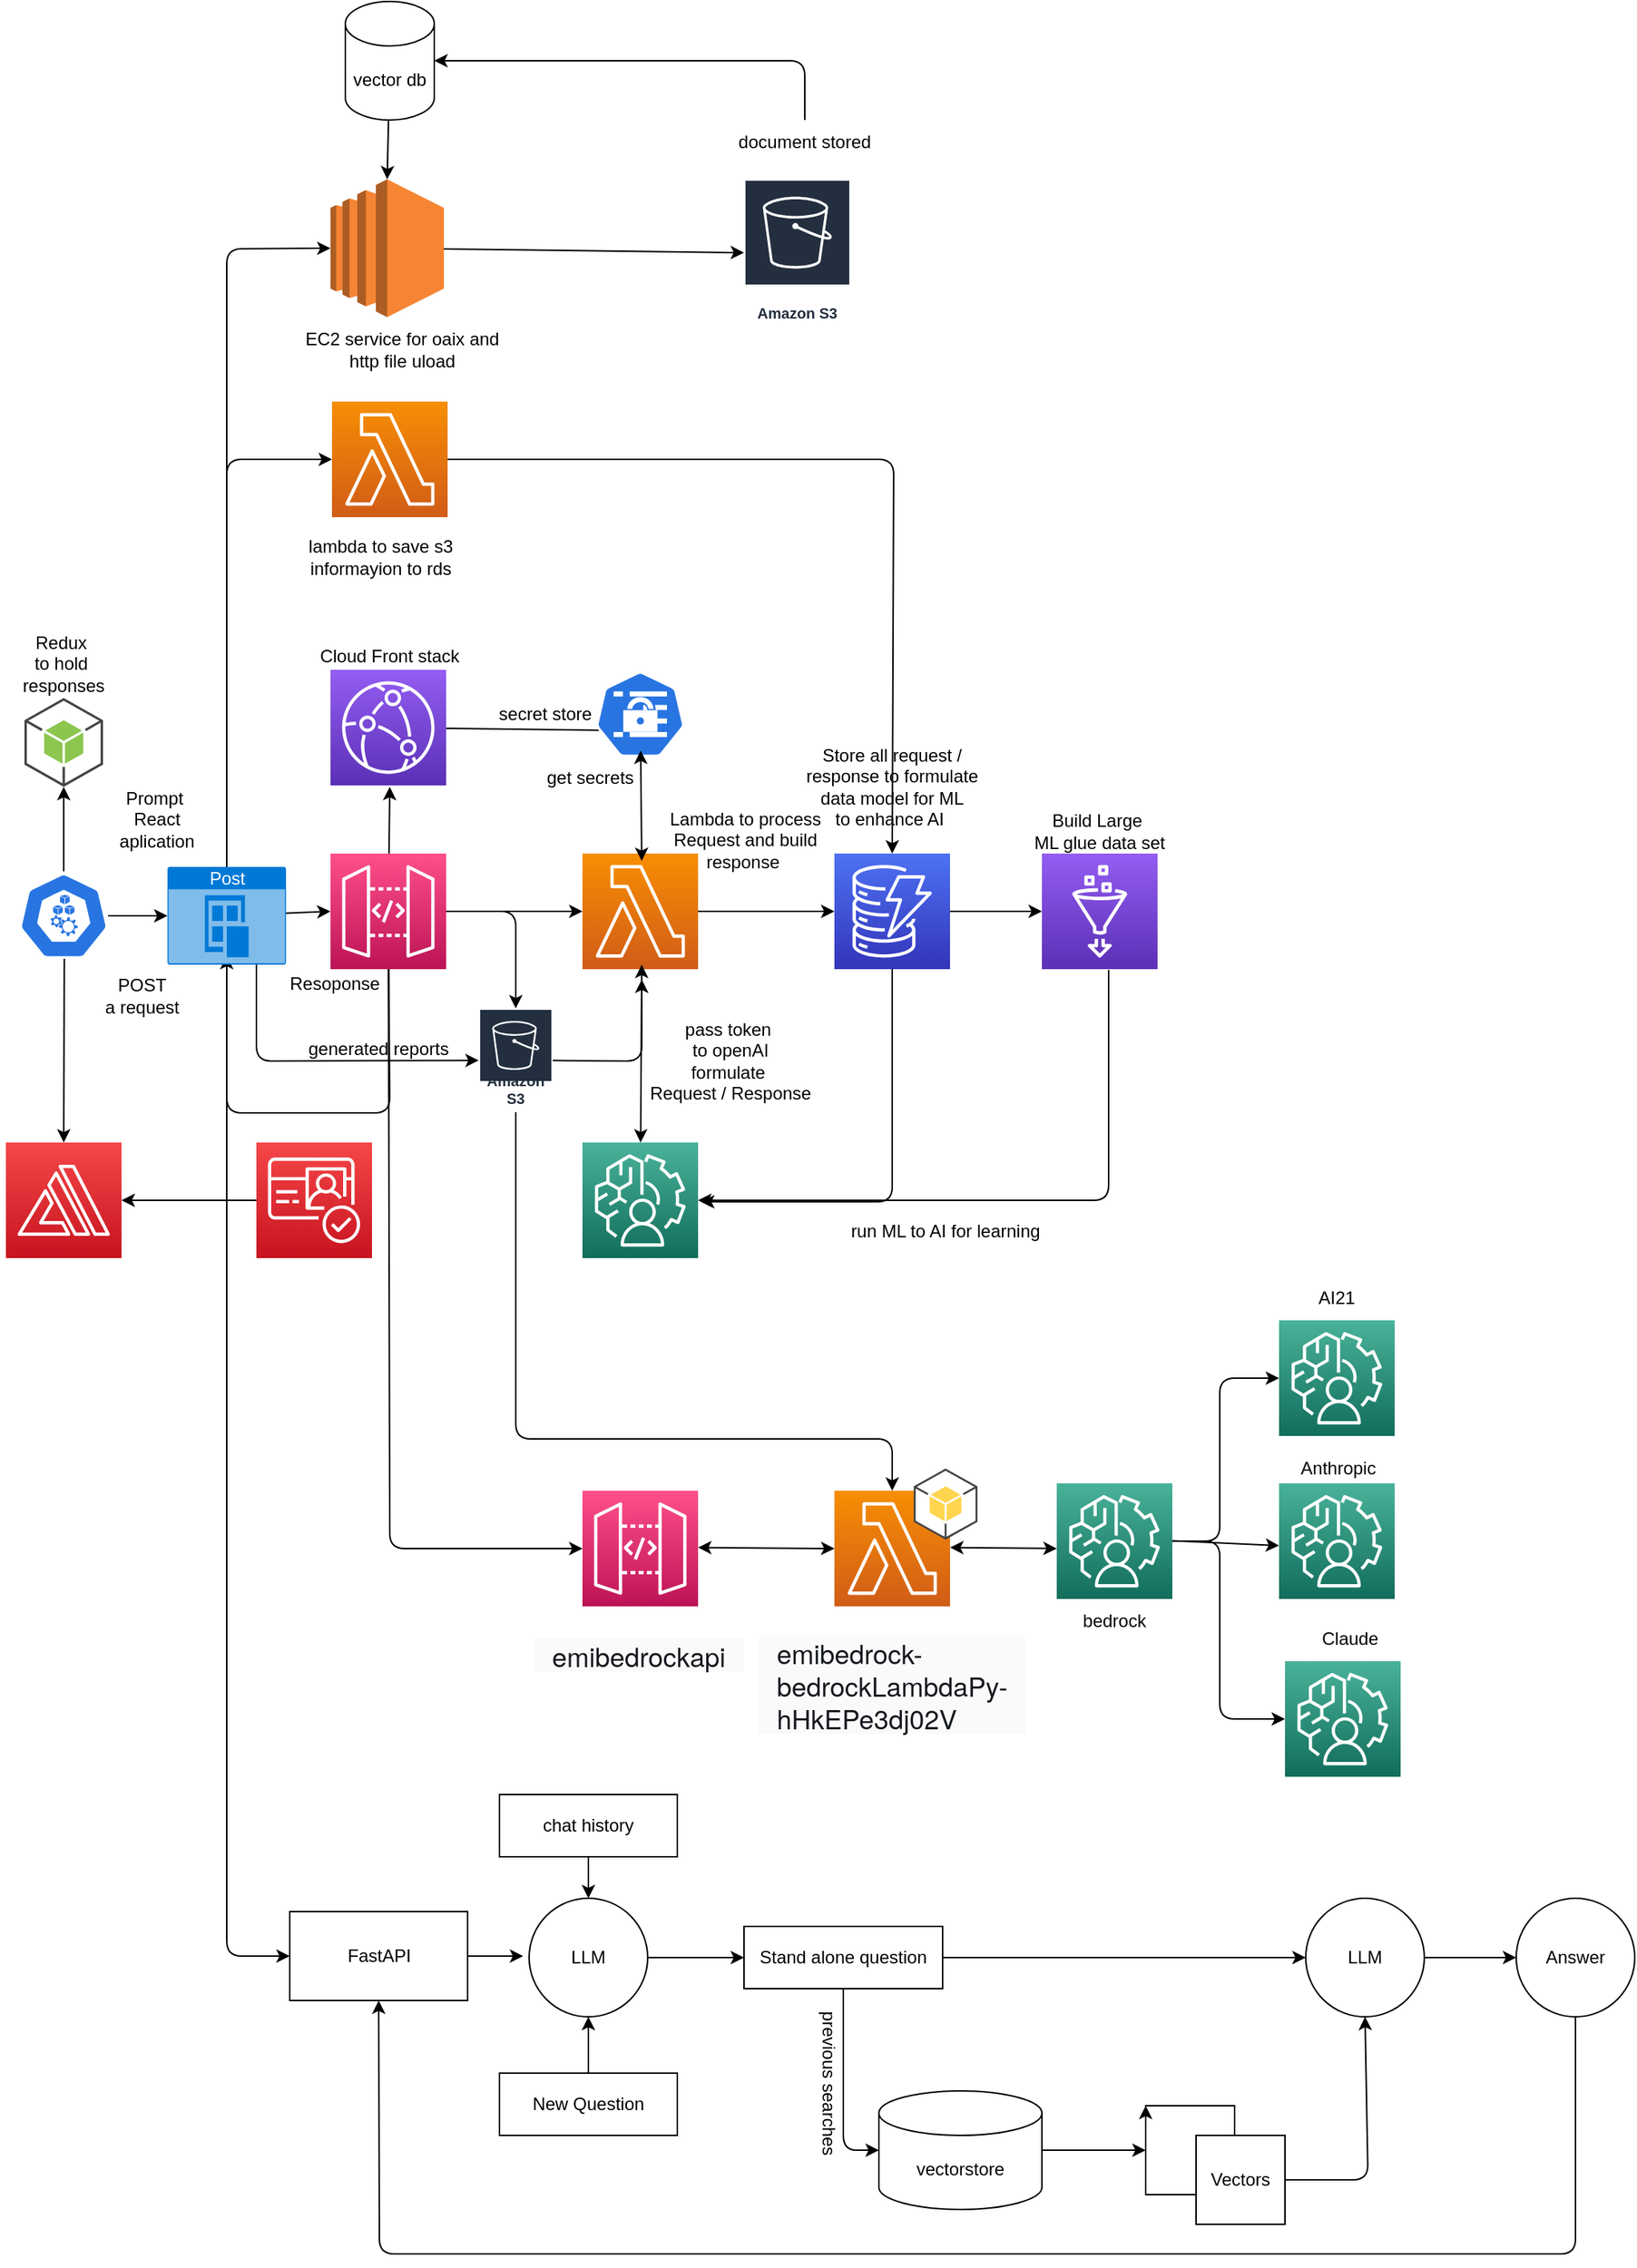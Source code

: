 <mxfile>
    <diagram id="dIPoJbyyjmNyXbtAK6QS" name="Page-1">
        <mxGraphModel dx="2718" dy="2522" grid="1" gridSize="10" guides="1" tooltips="1" connect="1" arrows="1" fold="1" page="1" pageScale="1" pageWidth="827" pageHeight="1169" math="0" shadow="0">
            <root>
                <mxCell id="0"/>
                <mxCell id="1" parent="0"/>
                <mxCell id="8" style="edgeStyle=none;html=1;" parent="1" source="2" target="7" edge="1">
                    <mxGeometry relative="1" as="geometry"/>
                </mxCell>
                <mxCell id="15" style="edgeStyle=none;html=1;" parent="1" source="2" target="14" edge="1">
                    <mxGeometry relative="1" as="geometry"/>
                </mxCell>
                <mxCell id="47" style="edgeStyle=none;html=1;" parent="1" edge="1">
                    <mxGeometry relative="1" as="geometry">
                        <mxPoint x="50.385" y="224" as="sourcePoint"/>
                        <mxPoint x="50" y="350" as="targetPoint"/>
                    </mxGeometry>
                </mxCell>
                <mxCell id="2" value="" style="sketch=0;html=1;dashed=0;whitespace=wrap;fillColor=#2875E2;strokeColor=#ffffff;points=[[0.005,0.63,0],[0.1,0.2,0],[0.9,0.2,0],[0.5,0,0],[0.995,0.63,0],[0.72,0.99,0],[0.5,1,0],[0.28,0.99,0]];verticalLabelPosition=bottom;align=center;verticalAlign=top;shape=mxgraph.kubernetes.icon;prIcon=node" parent="1" vertex="1">
                    <mxGeometry x="20" y="167" width="60" height="60" as="geometry"/>
                </mxCell>
                <mxCell id="10" style="edgeStyle=none;html=1;entryX=0;entryY=0.5;entryDx=0;entryDy=0;entryPerimeter=0;" parent="1" source="3" target="4" edge="1">
                    <mxGeometry relative="1" as="geometry"/>
                </mxCell>
                <mxCell id="19" style="edgeStyle=none;html=1;entryX=0.5;entryY=0;entryDx=0;entryDy=0;" parent="1" source="3" edge="1">
                    <mxGeometry relative="1" as="geometry">
                        <mxPoint x="160" y="224" as="targetPoint"/>
                        <Array as="points">
                            <mxPoint x="270" y="330"/>
                            <mxPoint x="160" y="330"/>
                        </Array>
                    </mxGeometry>
                </mxCell>
                <mxCell id="31" style="edgeStyle=none;html=1;" parent="1" source="3" edge="1">
                    <mxGeometry relative="1" as="geometry">
                        <mxPoint x="270" y="110" as="targetPoint"/>
                    </mxGeometry>
                </mxCell>
                <mxCell id="52" style="edgeStyle=none;html=1;" parent="1" source="3" target="49" edge="1">
                    <mxGeometry relative="1" as="geometry">
                        <Array as="points">
                            <mxPoint x="355" y="194"/>
                        </Array>
                    </mxGeometry>
                </mxCell>
                <mxCell id="58" style="edgeStyle=none;html=1;entryX=0;entryY=0.5;entryDx=0;entryDy=0;entryPerimeter=0;" parent="1" source="3" target="57" edge="1">
                    <mxGeometry relative="1" as="geometry">
                        <Array as="points">
                            <mxPoint x="270" y="624"/>
                        </Array>
                    </mxGeometry>
                </mxCell>
                <mxCell id="3" value="" style="sketch=0;points=[[0,0,0],[0.25,0,0],[0.5,0,0],[0.75,0,0],[1,0,0],[0,1,0],[0.25,1,0],[0.5,1,0],[0.75,1,0],[1,1,0],[0,0.25,0],[0,0.5,0],[0,0.75,0],[1,0.25,0],[1,0.5,0],[1,0.75,0]];outlineConnect=0;fontColor=#232F3E;gradientColor=#FF4F8B;gradientDirection=north;fillColor=#BC1356;strokeColor=#ffffff;dashed=0;verticalLabelPosition=bottom;verticalAlign=top;align=center;html=1;fontSize=12;fontStyle=0;aspect=fixed;shape=mxgraph.aws4.resourceIcon;resIcon=mxgraph.aws4.api_gateway;" parent="1" vertex="1">
                    <mxGeometry x="230" y="155" width="78" height="78" as="geometry"/>
                </mxCell>
                <mxCell id="12" style="edgeStyle=none;html=1;" parent="1" source="4" target="6" edge="1">
                    <mxGeometry relative="1" as="geometry"/>
                </mxCell>
                <mxCell id="4" value="" style="sketch=0;points=[[0,0,0],[0.25,0,0],[0.5,0,0],[0.75,0,0],[1,0,0],[0,1,0],[0.25,1,0],[0.5,1,0],[0.75,1,0],[1,1,0],[0,0.25,0],[0,0.5,0],[0,0.75,0],[1,0.25,0],[1,0.5,0],[1,0.75,0]];outlineConnect=0;fontColor=#232F3E;gradientColor=#F78E04;gradientDirection=north;fillColor=#D05C17;strokeColor=#ffffff;dashed=0;verticalLabelPosition=bottom;verticalAlign=top;align=center;html=1;fontSize=12;fontStyle=0;aspect=fixed;shape=mxgraph.aws4.resourceIcon;resIcon=mxgraph.aws4.lambda;" parent="1" vertex="1">
                    <mxGeometry x="400" y="155" width="78" height="78" as="geometry"/>
                </mxCell>
                <mxCell id="5" value="" style="sketch=0;points=[[0,0,0],[0.25,0,0],[0.5,0,0],[0.75,0,0],[1,0,0],[0,1,0],[0.25,1,0],[0.5,1,0],[0.75,1,0],[1,1,0],[0,0.25,0],[0,0.5,0],[0,0.75,0],[1,0.25,0],[1,0.5,0],[1,0.75,0]];outlineConnect=0;fontColor=#232F3E;gradientColor=#4AB29A;gradientDirection=north;fillColor=#116D5B;strokeColor=#ffffff;dashed=0;verticalLabelPosition=bottom;verticalAlign=top;align=center;html=1;fontSize=12;fontStyle=0;aspect=fixed;shape=mxgraph.aws4.resourceIcon;resIcon=mxgraph.aws4.augmented_ai;" parent="1" vertex="1">
                    <mxGeometry x="400" y="350" width="78" height="78" as="geometry"/>
                </mxCell>
                <mxCell id="25" style="edgeStyle=none;html=1;entryX=0;entryY=0.5;entryDx=0;entryDy=0;entryPerimeter=0;" parent="1" source="6" target="24" edge="1">
                    <mxGeometry relative="1" as="geometry"/>
                </mxCell>
                <mxCell id="48" style="edgeStyle=none;html=1;" parent="1" source="6" edge="1">
                    <mxGeometry relative="1" as="geometry">
                        <mxPoint x="480" y="390" as="targetPoint"/>
                        <Array as="points">
                            <mxPoint x="609" y="390"/>
                        </Array>
                    </mxGeometry>
                </mxCell>
                <mxCell id="6" value="" style="sketch=0;points=[[0,0,0],[0.25,0,0],[0.5,0,0],[0.75,0,0],[1,0,0],[0,1,0],[0.25,1,0],[0.5,1,0],[0.75,1,0],[1,1,0],[0,0.25,0],[0,0.5,0],[0,0.75,0],[1,0.25,0],[1,0.5,0],[1,0.75,0]];outlineConnect=0;fontColor=#232F3E;gradientColor=#4D72F3;gradientDirection=north;fillColor=#3334B9;strokeColor=#ffffff;dashed=0;verticalLabelPosition=bottom;verticalAlign=top;align=center;html=1;fontSize=12;fontStyle=0;aspect=fixed;shape=mxgraph.aws4.resourceIcon;resIcon=mxgraph.aws4.dynamodb;" parent="1" vertex="1">
                    <mxGeometry x="570" y="155" width="78" height="78" as="geometry"/>
                </mxCell>
                <mxCell id="9" style="edgeStyle=none;html=1;entryX=0;entryY=0.5;entryDx=0;entryDy=0;entryPerimeter=0;" parent="1" source="7" target="3" edge="1">
                    <mxGeometry relative="1" as="geometry"/>
                </mxCell>
                <mxCell id="51" style="edgeStyle=none;html=1;exitX=0.75;exitY=1;exitDx=0;exitDy=0;exitPerimeter=0;" parent="1" source="7" target="49" edge="1">
                    <mxGeometry relative="1" as="geometry">
                        <Array as="points">
                            <mxPoint x="180" y="295"/>
                        </Array>
                    </mxGeometry>
                </mxCell>
                <mxCell id="106" style="edgeStyle=none;html=1;entryX=0;entryY=0.5;entryDx=0;entryDy=0;" parent="1" source="7" target="105" edge="1">
                    <mxGeometry relative="1" as="geometry">
                        <Array as="points">
                            <mxPoint x="160" y="899"/>
                        </Array>
                    </mxGeometry>
                </mxCell>
                <mxCell id="113" style="edgeStyle=none;html=1;entryX=0;entryY=0.5;entryDx=0;entryDy=0;entryPerimeter=0;" edge="1" parent="1" source="7" target="112">
                    <mxGeometry relative="1" as="geometry">
                        <Array as="points">
                            <mxPoint x="160" y="-111"/>
                        </Array>
                    </mxGeometry>
                </mxCell>
                <mxCell id="115" style="edgeStyle=none;html=1;entryX=0;entryY=0.5;entryDx=0;entryDy=0;entryPerimeter=0;" edge="1" parent="1" source="7" target="111">
                    <mxGeometry relative="1" as="geometry">
                        <Array as="points">
                            <mxPoint x="160" y="-253"/>
                        </Array>
                    </mxGeometry>
                </mxCell>
                <mxCell id="7" value="Post" style="html=1;strokeColor=none;fillColor=#0079D6;labelPosition=center;verticalLabelPosition=middle;verticalAlign=top;align=center;fontSize=12;outlineConnect=0;spacingTop=-6;fontColor=#FFFFFF;sketch=0;shape=mxgraph.sitemap.post;" parent="1" vertex="1">
                    <mxGeometry x="120" y="164" width="80" height="66" as="geometry"/>
                </mxCell>
                <mxCell id="13" value="" style="endArrow=classic;startArrow=classic;html=1;" parent="1" source="5" edge="1">
                    <mxGeometry width="50" height="50" relative="1" as="geometry">
                        <mxPoint x="390" y="280" as="sourcePoint"/>
                        <mxPoint x="440" y="230" as="targetPoint"/>
                    </mxGeometry>
                </mxCell>
                <mxCell id="14" value="" style="outlineConnect=0;dashed=0;verticalLabelPosition=bottom;verticalAlign=top;align=center;html=1;shape=mxgraph.aws3.android;fillColor=#8CC64F;gradientColor=none;" parent="1" vertex="1">
                    <mxGeometry x="23.5" y="50" width="53" height="60" as="geometry"/>
                </mxCell>
                <mxCell id="16" value="Prompt&amp;nbsp;&lt;br&gt;React aplication&lt;br&gt;" style="text;html=1;strokeColor=none;fillColor=none;align=center;verticalAlign=middle;whiteSpace=wrap;rounded=0;" parent="1" vertex="1">
                    <mxGeometry x="70" y="108" width="86" height="47" as="geometry"/>
                </mxCell>
                <mxCell id="17" value="Redux&amp;nbsp;&lt;br&gt;to hold&amp;nbsp;&lt;br&gt;responses" style="text;html=1;strokeColor=none;fillColor=none;align=center;verticalAlign=middle;whiteSpace=wrap;rounded=0;" parent="1" vertex="1">
                    <mxGeometry x="7" y="3" width="86" height="47" as="geometry"/>
                </mxCell>
                <mxCell id="20" value="Resoponse" style="text;html=1;strokeColor=none;fillColor=none;align=center;verticalAlign=middle;whiteSpace=wrap;rounded=0;" parent="1" vertex="1">
                    <mxGeometry x="190" y="219" width="86" height="47" as="geometry"/>
                </mxCell>
                <mxCell id="21" value="Lambda to process Request and build response&amp;nbsp;" style="text;html=1;strokeColor=none;fillColor=none;align=center;verticalAlign=middle;whiteSpace=wrap;rounded=0;" parent="1" vertex="1">
                    <mxGeometry x="450" y="122" width="120" height="47" as="geometry"/>
                </mxCell>
                <mxCell id="22" value="pass token&amp;nbsp;&lt;br&gt;to openAI&lt;br&gt;formulate&amp;nbsp;&lt;br&gt;Request / Response" style="text;html=1;strokeColor=none;fillColor=none;align=center;verticalAlign=middle;whiteSpace=wrap;rounded=0;" parent="1" vertex="1">
                    <mxGeometry x="440" y="271" width="120" height="47" as="geometry"/>
                </mxCell>
                <mxCell id="23" value="Store all request / response to formulate data model for ML&lt;br&gt;to enhance AI&amp;nbsp;" style="text;html=1;strokeColor=none;fillColor=none;align=center;verticalAlign=middle;whiteSpace=wrap;rounded=0;" parent="1" vertex="1">
                    <mxGeometry x="544" y="80" width="130" height="60" as="geometry"/>
                </mxCell>
                <mxCell id="24" value="" style="sketch=0;points=[[0,0,0],[0.25,0,0],[0.5,0,0],[0.75,0,0],[1,0,0],[0,1,0],[0.25,1,0],[0.5,1,0],[0.75,1,0],[1,1,0],[0,0.25,0],[0,0.5,0],[0,0.75,0],[1,0.25,0],[1,0.5,0],[1,0.75,0]];outlineConnect=0;fontColor=#232F3E;gradientColor=#945DF2;gradientDirection=north;fillColor=#5A30B5;strokeColor=#ffffff;dashed=0;verticalLabelPosition=bottom;verticalAlign=top;align=center;html=1;fontSize=12;fontStyle=0;aspect=fixed;shape=mxgraph.aws4.resourceIcon;resIcon=mxgraph.aws4.glue;" parent="1" vertex="1">
                    <mxGeometry x="710" y="155" width="78" height="78" as="geometry"/>
                </mxCell>
                <mxCell id="27" style="edgeStyle=none;html=1;entryX=1;entryY=0.5;entryDx=0;entryDy=0;entryPerimeter=0;exitX=0.5;exitY=0;exitDx=0;exitDy=0;" parent="1" target="5" edge="1">
                    <mxGeometry relative="1" as="geometry">
                        <mxPoint x="755" y="233.5" as="sourcePoint"/>
                        <Array as="points">
                            <mxPoint x="755" y="389"/>
                        </Array>
                    </mxGeometry>
                </mxCell>
                <mxCell id="28" value="run ML to AI for learning" style="text;html=1;strokeColor=none;fillColor=none;align=center;verticalAlign=middle;whiteSpace=wrap;rounded=0;" parent="1" vertex="1">
                    <mxGeometry x="580" y="380" width="130" height="60" as="geometry"/>
                </mxCell>
                <mxCell id="38" style="edgeStyle=none;html=1;entryX=0.25;entryY=0.683;entryDx=0;entryDy=0;entryPerimeter=0;" parent="1" source="30" target="36" edge="1">
                    <mxGeometry relative="1" as="geometry"/>
                </mxCell>
                <mxCell id="30" value="" style="sketch=0;points=[[0,0,0],[0.25,0,0],[0.5,0,0],[0.75,0,0],[1,0,0],[0,1,0],[0.25,1,0],[0.5,1,0],[0.75,1,0],[1,1,0],[0,0.25,0],[0,0.5,0],[0,0.75,0],[1,0.25,0],[1,0.5,0],[1,0.75,0]];outlineConnect=0;fontColor=#232F3E;gradientColor=#945DF2;gradientDirection=north;fillColor=#5A30B5;strokeColor=#ffffff;dashed=0;verticalLabelPosition=bottom;verticalAlign=top;align=center;html=1;fontSize=12;fontStyle=0;aspect=fixed;shape=mxgraph.aws4.resourceIcon;resIcon=mxgraph.aws4.cloudfront;" parent="1" vertex="1">
                    <mxGeometry x="230" y="31" width="78" height="78" as="geometry"/>
                </mxCell>
                <mxCell id="32" value="Cloud Front stack" style="text;html=1;strokeColor=none;fillColor=none;align=center;verticalAlign=middle;whiteSpace=wrap;rounded=0;" parent="1" vertex="1">
                    <mxGeometry x="201" y="-2" width="138" height="47" as="geometry"/>
                </mxCell>
                <mxCell id="33" value="POST&lt;br&gt;a request&lt;br&gt;" style="text;html=1;strokeColor=none;fillColor=none;align=center;verticalAlign=middle;whiteSpace=wrap;rounded=0;" parent="1" vertex="1">
                    <mxGeometry x="60" y="227" width="86" height="47" as="geometry"/>
                </mxCell>
                <mxCell id="34" value="Build Large&amp;nbsp;&lt;br&gt;ML glue data set" style="text;html=1;strokeColor=none;fillColor=none;align=center;verticalAlign=middle;whiteSpace=wrap;rounded=0;" parent="1" vertex="1">
                    <mxGeometry x="684" y="110" width="130" height="60" as="geometry"/>
                </mxCell>
                <mxCell id="36" value="" style="sketch=0;html=1;dashed=0;whitespace=wrap;fillColor=#2875E2;strokeColor=#ffffff;points=[[0.005,0.63,0],[0.1,0.2,0],[0.9,0.2,0],[0.5,0,0],[0.995,0.63,0],[0.72,0.99,0],[0.5,1,0],[0.28,0.99,0]];verticalLabelPosition=bottom;align=center;verticalAlign=top;shape=mxgraph.kubernetes.icon;prIcon=secret" parent="1" vertex="1">
                    <mxGeometry x="409" y="31" width="60" height="60" as="geometry"/>
                </mxCell>
                <mxCell id="40" value="secret store" style="text;html=1;strokeColor=none;fillColor=none;align=center;verticalAlign=middle;whiteSpace=wrap;rounded=0;" parent="1" vertex="1">
                    <mxGeometry x="330" y="46" width="90" height="30" as="geometry"/>
                </mxCell>
                <mxCell id="42" value="get secrets&amp;nbsp;" style="text;html=1;strokeColor=none;fillColor=none;align=center;verticalAlign=middle;whiteSpace=wrap;rounded=0;" parent="1" vertex="1">
                    <mxGeometry x="364" y="80" width="86" height="47" as="geometry"/>
                </mxCell>
                <mxCell id="43" value="" style="endArrow=classic;startArrow=classic;html=1;" parent="1" edge="1">
                    <mxGeometry width="50" height="50" relative="1" as="geometry">
                        <mxPoint x="440" y="160" as="sourcePoint"/>
                        <mxPoint x="439.25" y="85.5" as="targetPoint"/>
                    </mxGeometry>
                </mxCell>
                <mxCell id="46" style="edgeStyle=none;html=1;entryX=1;entryY=0.5;entryDx=0;entryDy=0;entryPerimeter=0;" parent="1" source="44" target="45" edge="1">
                    <mxGeometry relative="1" as="geometry"/>
                </mxCell>
                <mxCell id="44" value="" style="sketch=0;points=[[0,0,0],[0.25,0,0],[0.5,0,0],[0.75,0,0],[1,0,0],[0,1,0],[0.25,1,0],[0.5,1,0],[0.75,1,0],[1,1,0],[0,0.25,0],[0,0.5,0],[0,0.75,0],[1,0.25,0],[1,0.5,0],[1,0.75,0]];outlineConnect=0;fontColor=#232F3E;gradientColor=#F54749;gradientDirection=north;fillColor=#C7131F;strokeColor=#ffffff;dashed=0;verticalLabelPosition=bottom;verticalAlign=top;align=center;html=1;fontSize=12;fontStyle=0;aspect=fixed;shape=mxgraph.aws4.resourceIcon;resIcon=mxgraph.aws4.cognito;" parent="1" vertex="1">
                    <mxGeometry x="180" y="350" width="78" height="78" as="geometry"/>
                </mxCell>
                <mxCell id="45" value="" style="sketch=0;points=[[0,0,0],[0.25,0,0],[0.5,0,0],[0.75,0,0],[1,0,0],[0,1,0],[0.25,1,0],[0.5,1,0],[0.75,1,0],[1,1,0],[0,0.25,0],[0,0.5,0],[0,0.75,0],[1,0.25,0],[1,0.5,0],[1,0.75,0]];outlineConnect=0;fontColor=#232F3E;gradientColor=#F54749;gradientDirection=north;fillColor=#C7131F;strokeColor=#ffffff;dashed=0;verticalLabelPosition=bottom;verticalAlign=top;align=center;html=1;fontSize=12;fontStyle=0;aspect=fixed;shape=mxgraph.aws4.resourceIcon;resIcon=mxgraph.aws4.amplify;" parent="1" vertex="1">
                    <mxGeometry x="11" y="350" width="78" height="78" as="geometry"/>
                </mxCell>
                <mxCell id="53" style="edgeStyle=none;html=1;" parent="1" source="49" edge="1">
                    <mxGeometry relative="1" as="geometry">
                        <mxPoint x="440" y="240" as="targetPoint"/>
                        <Array as="points">
                            <mxPoint x="440" y="295"/>
                        </Array>
                    </mxGeometry>
                </mxCell>
                <mxCell id="79" style="edgeStyle=none;html=1;entryX=0.5;entryY=0;entryDx=0;entryDy=0;entryPerimeter=0;" parent="1" source="49" target="55" edge="1">
                    <mxGeometry relative="1" as="geometry">
                        <Array as="points">
                            <mxPoint x="355" y="550"/>
                            <mxPoint x="609" y="550"/>
                        </Array>
                    </mxGeometry>
                </mxCell>
                <mxCell id="49" value="Amazon S3" style="sketch=0;outlineConnect=0;fontColor=#232F3E;gradientColor=none;strokeColor=#ffffff;fillColor=#232F3E;dashed=0;verticalLabelPosition=middle;verticalAlign=bottom;align=center;html=1;whiteSpace=wrap;fontSize=10;fontStyle=1;spacing=3;shape=mxgraph.aws4.productIcon;prIcon=mxgraph.aws4.s3;" parent="1" vertex="1">
                    <mxGeometry x="330" y="259.5" width="50" height="70" as="geometry"/>
                </mxCell>
                <mxCell id="54" value="generated reports" style="text;html=1;strokeColor=none;fillColor=none;align=center;verticalAlign=middle;whiteSpace=wrap;rounded=0;" parent="1" vertex="1">
                    <mxGeometry x="208" y="263.5" width="109" height="47" as="geometry"/>
                </mxCell>
                <mxCell id="55" value="" style="sketch=0;points=[[0,0,0],[0.25,0,0],[0.5,0,0],[0.75,0,0],[1,0,0],[0,1,0],[0.25,1,0],[0.5,1,0],[0.75,1,0],[1,1,0],[0,0.25,0],[0,0.5,0],[0,0.75,0],[1,0.25,0],[1,0.5,0],[1,0.75,0]];outlineConnect=0;fontColor=#232F3E;gradientColor=#F78E04;gradientDirection=north;fillColor=#D05C17;strokeColor=#ffffff;dashed=0;verticalLabelPosition=bottom;verticalAlign=top;align=center;html=1;fontSize=12;fontStyle=0;aspect=fixed;shape=mxgraph.aws4.resourceIcon;resIcon=mxgraph.aws4.lambda;" parent="1" vertex="1">
                    <mxGeometry x="570" y="585" width="78" height="78" as="geometry"/>
                </mxCell>
                <mxCell id="73" style="edgeStyle=none;html=1;entryX=0;entryY=0.5;entryDx=0;entryDy=0;entryPerimeter=0;" parent="1" edge="1">
                    <mxGeometry relative="1" as="geometry">
                        <mxPoint x="798" y="618.757" as="sourcePoint"/>
                        <mxPoint x="870" y="622" as="targetPoint"/>
                    </mxGeometry>
                </mxCell>
                <mxCell id="74" style="edgeStyle=none;html=1;entryX=0;entryY=0.5;entryDx=0;entryDy=0;entryPerimeter=0;" parent="1" source="56" target="70" edge="1">
                    <mxGeometry relative="1" as="geometry">
                        <Array as="points">
                            <mxPoint x="830" y="619"/>
                            <mxPoint x="830" y="509"/>
                        </Array>
                    </mxGeometry>
                </mxCell>
                <mxCell id="75" style="edgeStyle=none;html=1;entryX=0;entryY=0.5;entryDx=0;entryDy=0;entryPerimeter=0;" parent="1" source="56" target="72" edge="1">
                    <mxGeometry relative="1" as="geometry">
                        <Array as="points">
                            <mxPoint x="830" y="619"/>
                            <mxPoint x="830" y="739"/>
                        </Array>
                    </mxGeometry>
                </mxCell>
                <mxCell id="56" value="" style="sketch=0;points=[[0,0,0],[0.25,0,0],[0.5,0,0],[0.75,0,0],[1,0,0],[0,1,0],[0.25,1,0],[0.5,1,0],[0.75,1,0],[1,1,0],[0,0.25,0],[0,0.5,0],[0,0.75,0],[1,0.25,0],[1,0.5,0],[1,0.75,0]];outlineConnect=0;fontColor=#232F3E;gradientColor=#4AB29A;gradientDirection=north;fillColor=#116D5B;strokeColor=#ffffff;dashed=0;verticalLabelPosition=bottom;verticalAlign=top;align=center;html=1;fontSize=12;fontStyle=0;aspect=fixed;shape=mxgraph.aws4.resourceIcon;resIcon=mxgraph.aws4.augmented_ai;" parent="1" vertex="1">
                    <mxGeometry x="720" y="580" width="78" height="78" as="geometry"/>
                </mxCell>
                <mxCell id="57" value="" style="sketch=0;points=[[0,0,0],[0.25,0,0],[0.5,0,0],[0.75,0,0],[1,0,0],[0,1,0],[0.25,1,0],[0.5,1,0],[0.75,1,0],[1,1,0],[0,0.25,0],[0,0.5,0],[0,0.75,0],[1,0.25,0],[1,0.5,0],[1,0.75,0]];outlineConnect=0;fontColor=#232F3E;gradientColor=#FF4F8B;gradientDirection=north;fillColor=#BC1356;strokeColor=#ffffff;dashed=0;verticalLabelPosition=bottom;verticalAlign=top;align=center;html=1;fontSize=12;fontStyle=0;aspect=fixed;shape=mxgraph.aws4.resourceIcon;resIcon=mxgraph.aws4.api_gateway;" parent="1" vertex="1">
                    <mxGeometry x="400" y="585" width="78" height="78" as="geometry"/>
                </mxCell>
                <mxCell id="61" value="" style="endArrow=classic;startArrow=classic;html=1;entryX=0;entryY=0.5;entryDx=0;entryDy=0;entryPerimeter=0;" parent="1" target="55" edge="1">
                    <mxGeometry width="50" height="50" relative="1" as="geometry">
                        <mxPoint x="478" y="623.29" as="sourcePoint"/>
                        <mxPoint x="558" y="623.29" as="targetPoint"/>
                    </mxGeometry>
                </mxCell>
                <mxCell id="64" value="" style="endArrow=classic;startArrow=classic;html=1;" parent="1" edge="1">
                    <mxGeometry width="50" height="50" relative="1" as="geometry">
                        <mxPoint x="648" y="623.29" as="sourcePoint"/>
                        <mxPoint x="720" y="624" as="targetPoint"/>
                    </mxGeometry>
                </mxCell>
                <mxCell id="65" value="&lt;h3 style=&quot;-webkit-font-smoothing: var(--font-smoothing-webkit-8fiijr, auto); font-family: &amp;quot;Amazon Ember&amp;quot;, &amp;quot;Helvetica Neue&amp;quot;, Roboto, Arial, sans-serif; font-size: var(--font-size-heading-m-io97me, 18px); font-weight: var(--font-weight-heading-m-6tlbfp, 400); line-height: var(--line-height-heading-m-6mmwjh, 22px); color: rgb(22, 25, 31); margin: 0px; padding-top: var(--space-scaled-none-ch5fay, 0px); padding-right: var(--space-s-2025hl, 12px); padding-bottom: var(--space-scaled-none-ch5fay, 0px); padding-left: var(--space-s-2025hl, 12px); text-align: left; background-color: rgb(250, 250, 250);&quot; class=&quot;awsui_root_18wu0_1v7to_93 awsui_box_18wu0_1v7to_207 awsui_h3-variant_18wu0_1v7to_211 awsui_p-horizontal-s_18wu0_1v7to_615 awsui_p-vertical-n_18wu0_1v7to_514 awsui_color-default_18wu0_1v7to_207 awsui_font-size-default_18wu0_1v7to_223 awsui_font-weight-default_18wu0_1v7to_263&quot;&gt;emibedrock-bedrockLambdaPy-hHkEPe3dj02V&lt;/h3&gt;" style="text;html=1;strokeColor=none;fillColor=none;align=center;verticalAlign=middle;whiteSpace=wrap;rounded=0;" parent="1" vertex="1">
                    <mxGeometry x="531" y="700" width="156" height="30" as="geometry"/>
                </mxCell>
                <mxCell id="67" value="&lt;h3 style=&quot;-webkit-font-smoothing: var(--font-smoothing-webkit-8fiijr, auto); font-family: &amp;quot;Amazon Ember&amp;quot;, &amp;quot;Helvetica Neue&amp;quot;, Roboto, Arial, sans-serif; font-size: var(--font-size-heading-m-io97me, 18px); font-weight: var(--font-weight-heading-m-6tlbfp, 400); line-height: var(--line-height-heading-m-6mmwjh, 22px); color: rgb(22, 25, 31); margin: 0px; padding-top: var(--space-scaled-none-ch5fay, 0px); padding-right: var(--space-s-2025hl, 12px); padding-bottom: var(--space-scaled-none-ch5fay, 0px); padding-left: var(--space-s-2025hl, 12px); text-align: left; background-color: rgb(250, 250, 250);&quot; class=&quot;awsui_root_18wu0_1v7to_93 awsui_box_18wu0_1v7to_207 awsui_h3-variant_18wu0_1v7to_211 awsui_p-horizontal-s_18wu0_1v7to_615 awsui_p-vertical-n_18wu0_1v7to_514 awsui_color-default_18wu0_1v7to_207 awsui_font-size-default_18wu0_1v7to_223 awsui_font-weight-default_18wu0_1v7to_263&quot;&gt;emibedrockapi&lt;/h3&gt;" style="text;html=1;strokeColor=none;fillColor=none;align=center;verticalAlign=middle;whiteSpace=wrap;rounded=0;" parent="1" vertex="1">
                    <mxGeometry x="360" y="680" width="156" height="30" as="geometry"/>
                </mxCell>
                <mxCell id="69" value="bedrock" style="text;html=1;strokeColor=none;fillColor=none;align=center;verticalAlign=middle;whiteSpace=wrap;rounded=0;" parent="1" vertex="1">
                    <mxGeometry x="729" y="658" width="60" height="30" as="geometry"/>
                </mxCell>
                <mxCell id="70" value="" style="sketch=0;points=[[0,0,0],[0.25,0,0],[0.5,0,0],[0.75,0,0],[1,0,0],[0,1,0],[0.25,1,0],[0.5,1,0],[0.75,1,0],[1,1,0],[0,0.25,0],[0,0.5,0],[0,0.75,0],[1,0.25,0],[1,0.5,0],[1,0.75,0]];outlineConnect=0;fontColor=#232F3E;gradientColor=#4AB29A;gradientDirection=north;fillColor=#116D5B;strokeColor=#ffffff;dashed=0;verticalLabelPosition=bottom;verticalAlign=top;align=center;html=1;fontSize=12;fontStyle=0;aspect=fixed;shape=mxgraph.aws4.resourceIcon;resIcon=mxgraph.aws4.augmented_ai;" parent="1" vertex="1">
                    <mxGeometry x="870" y="470" width="78" height="78" as="geometry"/>
                </mxCell>
                <mxCell id="71" value="" style="sketch=0;points=[[0,0,0],[0.25,0,0],[0.5,0,0],[0.75,0,0],[1,0,0],[0,1,0],[0.25,1,0],[0.5,1,0],[0.75,1,0],[1,1,0],[0,0.25,0],[0,0.5,0],[0,0.75,0],[1,0.25,0],[1,0.5,0],[1,0.75,0]];outlineConnect=0;fontColor=#232F3E;gradientColor=#4AB29A;gradientDirection=north;fillColor=#116D5B;strokeColor=#ffffff;dashed=0;verticalLabelPosition=bottom;verticalAlign=top;align=center;html=1;fontSize=12;fontStyle=0;aspect=fixed;shape=mxgraph.aws4.resourceIcon;resIcon=mxgraph.aws4.augmented_ai;" parent="1" vertex="1">
                    <mxGeometry x="870" y="580" width="78" height="78" as="geometry"/>
                </mxCell>
                <mxCell id="72" value="" style="sketch=0;points=[[0,0,0],[0.25,0,0],[0.5,0,0],[0.75,0,0],[1,0,0],[0,1,0],[0.25,1,0],[0.5,1,0],[0.75,1,0],[1,1,0],[0,0.25,0],[0,0.5,0],[0,0.75,0],[1,0.25,0],[1,0.5,0],[1,0.75,0]];outlineConnect=0;fontColor=#232F3E;gradientColor=#4AB29A;gradientDirection=north;fillColor=#116D5B;strokeColor=#ffffff;dashed=0;verticalLabelPosition=bottom;verticalAlign=top;align=center;html=1;fontSize=12;fontStyle=0;aspect=fixed;shape=mxgraph.aws4.resourceIcon;resIcon=mxgraph.aws4.augmented_ai;" parent="1" vertex="1">
                    <mxGeometry x="874" y="700" width="78" height="78" as="geometry"/>
                </mxCell>
                <mxCell id="76" value="AI21" style="text;html=1;strokeColor=none;fillColor=none;align=center;verticalAlign=middle;whiteSpace=wrap;rounded=0;" parent="1" vertex="1">
                    <mxGeometry x="879" y="440" width="60" height="30" as="geometry"/>
                </mxCell>
                <mxCell id="77" value="Anthropic" style="text;html=1;strokeColor=none;fillColor=none;align=center;verticalAlign=middle;whiteSpace=wrap;rounded=0;" parent="1" vertex="1">
                    <mxGeometry x="880" y="555" width="60" height="30" as="geometry"/>
                </mxCell>
                <mxCell id="78" value="Claude" style="text;html=1;strokeColor=none;fillColor=none;align=center;verticalAlign=middle;whiteSpace=wrap;rounded=0;" parent="1" vertex="1">
                    <mxGeometry x="888" y="670" width="60" height="30" as="geometry"/>
                </mxCell>
                <mxCell id="80" value="" style="outlineConnect=0;dashed=0;verticalLabelPosition=bottom;verticalAlign=top;align=center;html=1;shape=mxgraph.aws3.android;fillColor=#FFD44F;gradientColor=none;" parent="1" vertex="1">
                    <mxGeometry x="623.5" y="570" width="43" height="48" as="geometry"/>
                </mxCell>
                <mxCell id="99" style="edgeStyle=none;html=1;" parent="1" source="81" target="84" edge="1">
                    <mxGeometry relative="1" as="geometry"/>
                </mxCell>
                <mxCell id="81" value="LLM" style="ellipse;whiteSpace=wrap;html=1;aspect=fixed;" parent="1" vertex="1">
                    <mxGeometry x="364" y="860" width="80" height="80" as="geometry"/>
                </mxCell>
                <mxCell id="100" style="edgeStyle=none;html=1;exitX=0.5;exitY=1;exitDx=0;exitDy=0;entryX=0.5;entryY=0;entryDx=0;entryDy=0;" parent="1" source="82" target="81" edge="1">
                    <mxGeometry relative="1" as="geometry"/>
                </mxCell>
                <mxCell id="82" value="chat history" style="rounded=0;whiteSpace=wrap;html=1;" parent="1" vertex="1">
                    <mxGeometry x="344" y="790" width="120" height="42" as="geometry"/>
                </mxCell>
                <mxCell id="101" style="edgeStyle=none;html=1;entryX=0.5;entryY=1;entryDx=0;entryDy=0;" parent="1" source="83" target="81" edge="1">
                    <mxGeometry relative="1" as="geometry"/>
                </mxCell>
                <mxCell id="83" value="New Question" style="rounded=0;whiteSpace=wrap;html=1;" parent="1" vertex="1">
                    <mxGeometry x="344" y="978" width="120" height="42" as="geometry"/>
                </mxCell>
                <mxCell id="94" style="edgeStyle=none;html=1;entryX=0;entryY=0.5;entryDx=0;entryDy=0;" parent="1" source="84" target="85" edge="1">
                    <mxGeometry relative="1" as="geometry"/>
                </mxCell>
                <mxCell id="103" style="edgeStyle=none;html=1;entryX=0;entryY=0.5;entryDx=0;entryDy=0;entryPerimeter=0;" parent="1" source="84" target="87" edge="1">
                    <mxGeometry relative="1" as="geometry">
                        <Array as="points">
                            <mxPoint x="576" y="1030"/>
                        </Array>
                    </mxGeometry>
                </mxCell>
                <mxCell id="84" value="Stand alone question" style="rounded=0;whiteSpace=wrap;html=1;" parent="1" vertex="1">
                    <mxGeometry x="509" y="879" width="134" height="42" as="geometry"/>
                </mxCell>
                <mxCell id="95" style="edgeStyle=none;html=1;entryX=0;entryY=0.5;entryDx=0;entryDy=0;" parent="1" source="85" target="86" edge="1">
                    <mxGeometry relative="1" as="geometry"/>
                </mxCell>
                <mxCell id="85" value="LLM" style="ellipse;whiteSpace=wrap;html=1;aspect=fixed;" parent="1" vertex="1">
                    <mxGeometry x="888" y="860" width="80" height="80" as="geometry"/>
                </mxCell>
                <mxCell id="108" style="edgeStyle=none;html=1;entryX=0.5;entryY=1;entryDx=0;entryDy=0;" parent="1" source="86" target="105" edge="1">
                    <mxGeometry relative="1" as="geometry">
                        <Array as="points">
                            <mxPoint x="1070" y="1100"/>
                            <mxPoint x="263" y="1100"/>
                        </Array>
                    </mxGeometry>
                </mxCell>
                <mxCell id="86" value="Answer" style="ellipse;whiteSpace=wrap;html=1;aspect=fixed;" parent="1" vertex="1">
                    <mxGeometry x="1030" y="860" width="80" height="80" as="geometry"/>
                </mxCell>
                <mxCell id="98" style="edgeStyle=none;html=1;entryX=0;entryY=0.5;entryDx=0;entryDy=0;" parent="1" source="87" target="89" edge="1">
                    <mxGeometry relative="1" as="geometry"/>
                </mxCell>
                <mxCell id="87" value="vectorstore" style="shape=cylinder3;whiteSpace=wrap;html=1;boundedLbl=1;backgroundOutline=1;size=15;" parent="1" vertex="1">
                    <mxGeometry x="600" y="990" width="110" height="80" as="geometry"/>
                </mxCell>
                <mxCell id="89" value="" style="rounded=0;whiteSpace=wrap;html=1;" parent="1" vertex="1">
                    <mxGeometry x="780" y="1000" width="60" height="60" as="geometry"/>
                </mxCell>
                <mxCell id="96" style="edgeStyle=none;html=1;entryX=0.5;entryY=1;entryDx=0;entryDy=0;" parent="1" source="90" target="85" edge="1">
                    <mxGeometry relative="1" as="geometry">
                        <Array as="points">
                            <mxPoint x="930" y="1050"/>
                        </Array>
                    </mxGeometry>
                </mxCell>
                <mxCell id="90" value="Vectors" style="rounded=0;whiteSpace=wrap;html=1;" parent="1" vertex="1">
                    <mxGeometry x="814" y="1020" width="60" height="60" as="geometry"/>
                </mxCell>
                <mxCell id="91" style="edgeStyle=none;html=1;exitX=0;exitY=0.25;exitDx=0;exitDy=0;entryX=0;entryY=0;entryDx=0;entryDy=0;" parent="1" source="89" target="89" edge="1">
                    <mxGeometry relative="1" as="geometry"/>
                </mxCell>
                <mxCell id="104" value="previous searches" style="text;html=1;strokeColor=none;fillColor=none;align=center;verticalAlign=middle;whiteSpace=wrap;rounded=0;rotation=90;" parent="1" vertex="1">
                    <mxGeometry x="516" y="970" width="100" height="30" as="geometry"/>
                </mxCell>
                <mxCell id="107" style="edgeStyle=none;html=1;" parent="1" source="105" edge="1">
                    <mxGeometry relative="1" as="geometry">
                        <mxPoint x="360" y="899" as="targetPoint"/>
                    </mxGeometry>
                </mxCell>
                <mxCell id="105" value="FastAPI" style="rounded=0;whiteSpace=wrap;html=1;" parent="1" vertex="1">
                    <mxGeometry x="202.5" y="869" width="120" height="60" as="geometry"/>
                </mxCell>
                <mxCell id="109" value="Amazon S3" style="sketch=0;outlineConnect=0;fontColor=#232F3E;gradientColor=none;strokeColor=#ffffff;fillColor=#232F3E;dashed=0;verticalLabelPosition=middle;verticalAlign=bottom;align=center;html=1;whiteSpace=wrap;fontSize=10;fontStyle=1;spacing=3;shape=mxgraph.aws4.productIcon;prIcon=mxgraph.aws4.s3;" vertex="1" parent="1">
                    <mxGeometry x="509" y="-300" width="72" height="100" as="geometry"/>
                </mxCell>
                <mxCell id="116" style="edgeStyle=none;html=1;" edge="1" parent="1" source="111" target="109">
                    <mxGeometry relative="1" as="geometry"/>
                </mxCell>
                <mxCell id="111" value="" style="outlineConnect=0;dashed=0;verticalLabelPosition=bottom;verticalAlign=top;align=center;html=1;shape=mxgraph.aws3.ec2;fillColor=#F58534;gradientColor=none;" vertex="1" parent="1">
                    <mxGeometry x="230" y="-300" width="76.5" height="93" as="geometry"/>
                </mxCell>
                <mxCell id="114" style="edgeStyle=none;html=1;entryX=0.5;entryY=0;entryDx=0;entryDy=0;entryPerimeter=0;" edge="1" parent="1" source="112" target="6">
                    <mxGeometry relative="1" as="geometry">
                        <Array as="points">
                            <mxPoint x="610" y="-111"/>
                        </Array>
                    </mxGeometry>
                </mxCell>
                <mxCell id="112" value="" style="sketch=0;points=[[0,0,0],[0.25,0,0],[0.5,0,0],[0.75,0,0],[1,0,0],[0,1,0],[0.25,1,0],[0.5,1,0],[0.75,1,0],[1,1,0],[0,0.25,0],[0,0.5,0],[0,0.75,0],[1,0.25,0],[1,0.5,0],[1,0.75,0]];outlineConnect=0;fontColor=#232F3E;gradientColor=#F78E04;gradientDirection=north;fillColor=#D05C17;strokeColor=#ffffff;dashed=0;verticalLabelPosition=bottom;verticalAlign=top;align=center;html=1;fontSize=12;fontStyle=0;aspect=fixed;shape=mxgraph.aws4.resourceIcon;resIcon=mxgraph.aws4.lambda;" vertex="1" parent="1">
                    <mxGeometry x="231" y="-150" width="78" height="78" as="geometry"/>
                </mxCell>
                <mxCell id="120" style="edgeStyle=none;html=1;entryX=1;entryY=0.5;entryDx=0;entryDy=0;entryPerimeter=0;" edge="1" parent="1" source="117" target="119">
                    <mxGeometry relative="1" as="geometry">
                        <Array as="points">
                            <mxPoint x="550" y="-380"/>
                        </Array>
                    </mxGeometry>
                </mxCell>
                <mxCell id="117" value="document stored" style="text;html=1;strokeColor=none;fillColor=none;align=center;verticalAlign=middle;whiteSpace=wrap;rounded=0;" vertex="1" parent="1">
                    <mxGeometry x="478" y="-340" width="144" height="30" as="geometry"/>
                </mxCell>
                <mxCell id="121" style="edgeStyle=none;html=1;entryX=0.5;entryY=0;entryDx=0;entryDy=0;entryPerimeter=0;" edge="1" parent="1" source="119" target="111">
                    <mxGeometry relative="1" as="geometry"/>
                </mxCell>
                <mxCell id="119" value="vector db" style="shape=cylinder3;whiteSpace=wrap;html=1;boundedLbl=1;backgroundOutline=1;size=15;" vertex="1" parent="1">
                    <mxGeometry x="240" y="-420" width="60" height="80" as="geometry"/>
                </mxCell>
                <mxCell id="122" value="EC2 service for oaix and http file uload" style="text;html=1;strokeColor=none;fillColor=none;align=center;verticalAlign=middle;whiteSpace=wrap;rounded=0;" vertex="1" parent="1">
                    <mxGeometry x="208" y="-200" width="141" height="30" as="geometry"/>
                </mxCell>
                <mxCell id="123" value="lambda to save s3 informayion to rds" style="text;html=1;strokeColor=none;fillColor=none;align=center;verticalAlign=middle;whiteSpace=wrap;rounded=0;" vertex="1" parent="1">
                    <mxGeometry x="202.5" y="-60" width="122" height="30" as="geometry"/>
                </mxCell>
            </root>
        </mxGraphModel>
    </diagram>
</mxfile>